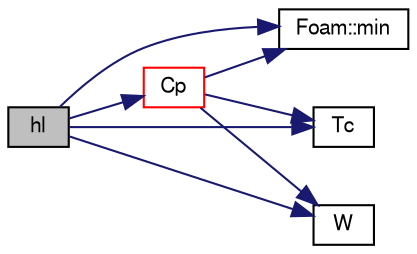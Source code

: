 digraph "hl"
{
  bgcolor="transparent";
  edge [fontname="FreeSans",fontsize="10",labelfontname="FreeSans",labelfontsize="10"];
  node [fontname="FreeSans",fontsize="10",shape=record];
  rankdir="LR";
  Node835 [label="hl",height=0.2,width=0.4,color="black", fillcolor="grey75", style="filled", fontcolor="black"];
  Node835 -> Node836 [color="midnightblue",fontsize="10",style="solid",fontname="FreeSans"];
  Node836 [label="Cp",height=0.2,width=0.4,color="red",URL="$a29842.html#a6f662b495ba9c9d1cbfcee47e1b366eb",tooltip="Calculate the mixture heat capacity [J/(kg K)]. "];
  Node836 -> Node837 [color="midnightblue",fontsize="10",style="solid",fontname="FreeSans"];
  Node837 [label="Foam::min",height=0.2,width=0.4,color="black",URL="$a21124.html#a253e112ad2d56d96230ff39ea7f442dc"];
  Node836 -> Node838 [color="midnightblue",fontsize="10",style="solid",fontname="FreeSans"];
  Node838 [label="Tc",height=0.2,width=0.4,color="black",URL="$a29842.html#a6ee0ffcf85eb679aed8d0587c8da00c9",tooltip="Calculate the critical temperature of mixture. "];
  Node836 -> Node839 [color="midnightblue",fontsize="10",style="solid",fontname="FreeSans"];
  Node839 [label="W",height=0.2,width=0.4,color="black",URL="$a29842.html#acad3141283041c198bc898480d1b3754",tooltip="Calculate the mean molecular weight [kg/kmol]. "];
  Node835 -> Node837 [color="midnightblue",fontsize="10",style="solid",fontname="FreeSans"];
  Node835 -> Node838 [color="midnightblue",fontsize="10",style="solid",fontname="FreeSans"];
  Node835 -> Node839 [color="midnightblue",fontsize="10",style="solid",fontname="FreeSans"];
}
